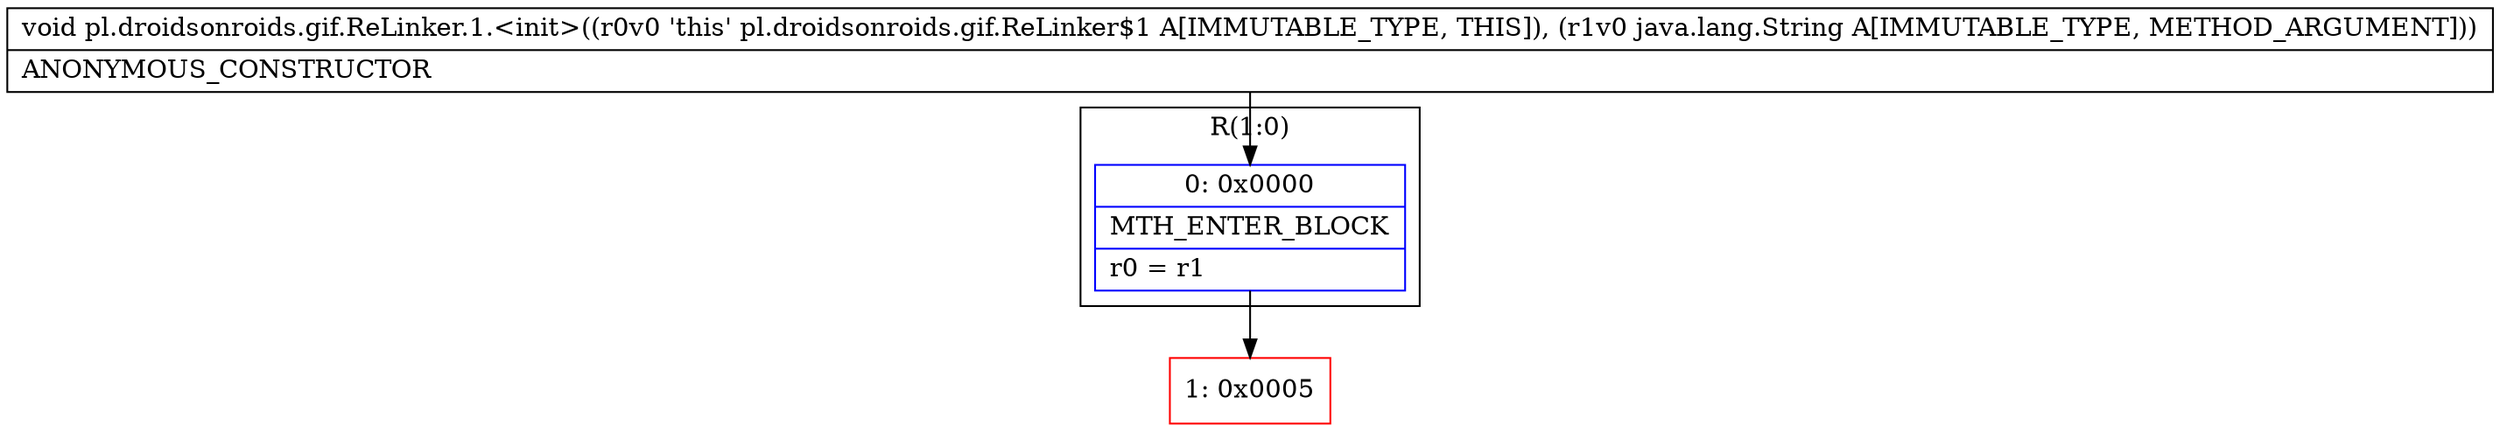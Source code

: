 digraph "CFG forpl.droidsonroids.gif.ReLinker.1.\<init\>(Ljava\/lang\/String;)V" {
subgraph cluster_Region_1797949192 {
label = "R(1:0)";
node [shape=record,color=blue];
Node_0 [shape=record,label="{0\:\ 0x0000|MTH_ENTER_BLOCK\l|r0 = r1\l}"];
}
Node_1 [shape=record,color=red,label="{1\:\ 0x0005}"];
MethodNode[shape=record,label="{void pl.droidsonroids.gif.ReLinker.1.\<init\>((r0v0 'this' pl.droidsonroids.gif.ReLinker$1 A[IMMUTABLE_TYPE, THIS]), (r1v0 java.lang.String A[IMMUTABLE_TYPE, METHOD_ARGUMENT]))  | ANONYMOUS_CONSTRUCTOR\l}"];
MethodNode -> Node_0;
Node_0 -> Node_1;
}

